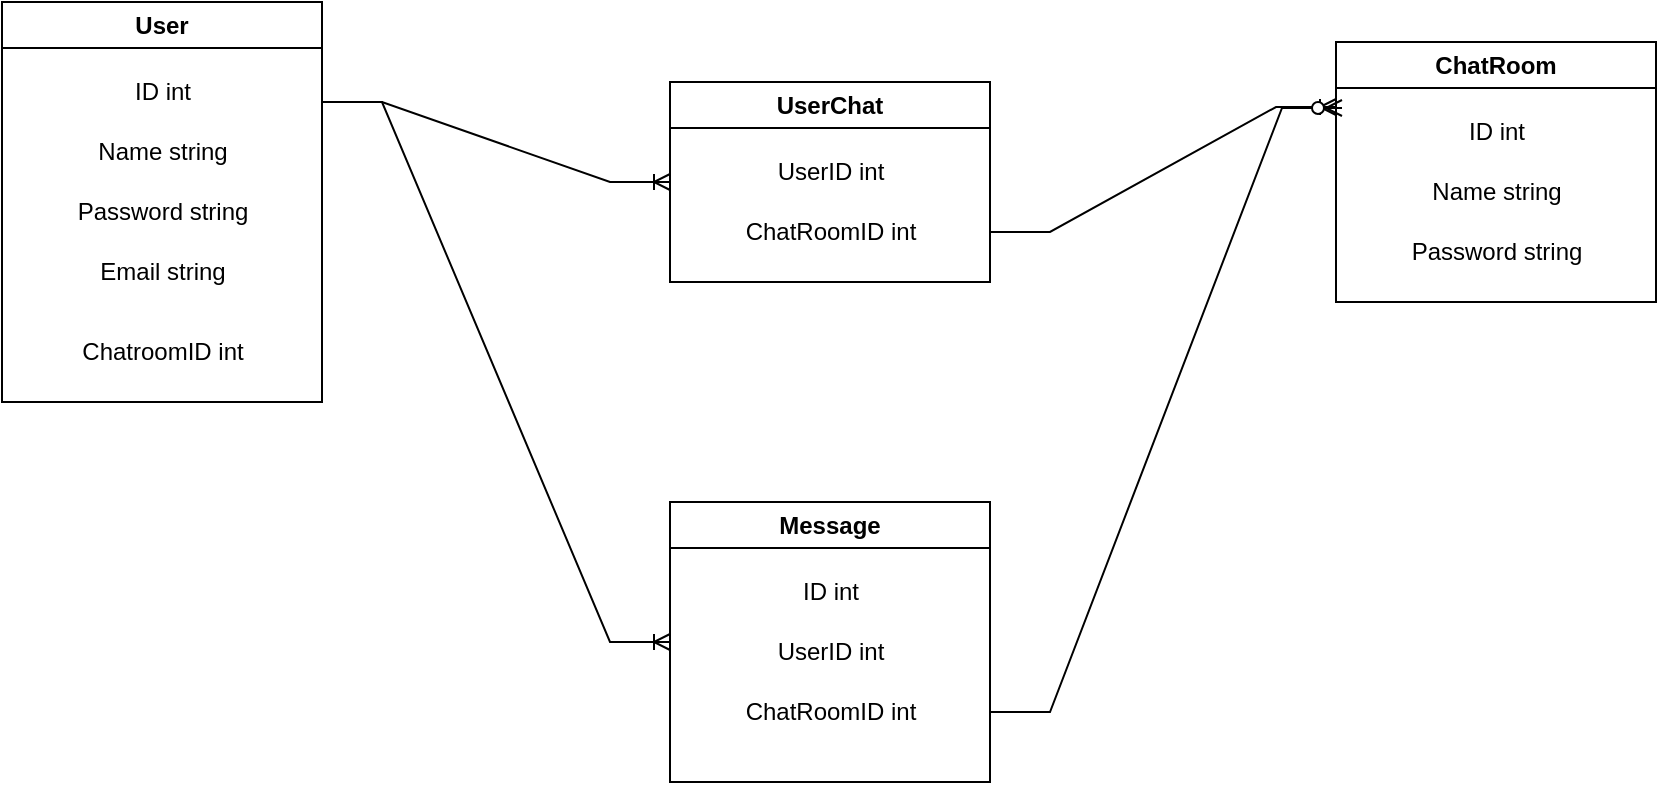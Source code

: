 <mxfile version="22.0.3" type="github">
  <diagram name="Страница — 1" id="pQFt7UBYZ4boE40u2RLS">
    <mxGraphModel dx="1192" dy="623" grid="1" gridSize="10" guides="1" tooltips="1" connect="1" arrows="1" fold="1" page="1" pageScale="1" pageWidth="827" pageHeight="1169" math="0" shadow="0">
      <root>
        <mxCell id="0" />
        <mxCell id="1" parent="0" />
        <mxCell id="mpJi-M8Czy9qEa-5jLMn-1" value="User" style="swimlane;whiteSpace=wrap;html=1;" vertex="1" parent="1">
          <mxGeometry y="80" width="160" height="200" as="geometry" />
        </mxCell>
        <mxCell id="mpJi-M8Czy9qEa-5jLMn-2" value="ID int" style="text;html=1;align=center;verticalAlign=middle;resizable=0;points=[];autosize=1;strokeColor=none;fillColor=none;" vertex="1" parent="mpJi-M8Czy9qEa-5jLMn-1">
          <mxGeometry x="50" y="30" width="60" height="30" as="geometry" />
        </mxCell>
        <mxCell id="mpJi-M8Czy9qEa-5jLMn-3" value="Name string" style="text;html=1;align=center;verticalAlign=middle;resizable=0;points=[];autosize=1;strokeColor=none;fillColor=none;" vertex="1" parent="mpJi-M8Czy9qEa-5jLMn-1">
          <mxGeometry x="35" y="60" width="90" height="30" as="geometry" />
        </mxCell>
        <mxCell id="mpJi-M8Czy9qEa-5jLMn-4" value="Password string" style="text;html=1;align=center;verticalAlign=middle;resizable=0;points=[];autosize=1;strokeColor=none;fillColor=none;" vertex="1" parent="mpJi-M8Czy9qEa-5jLMn-1">
          <mxGeometry x="20" y="90" width="120" height="30" as="geometry" />
        </mxCell>
        <mxCell id="mpJi-M8Czy9qEa-5jLMn-5" value="&lt;div&gt;Email string&lt;br&gt;&lt;/div&gt;" style="text;html=1;align=center;verticalAlign=middle;resizable=0;points=[];autosize=1;strokeColor=none;fillColor=none;" vertex="1" parent="mpJi-M8Czy9qEa-5jLMn-1">
          <mxGeometry x="35" y="120" width="90" height="30" as="geometry" />
        </mxCell>
        <mxCell id="mpJi-M8Czy9qEa-5jLMn-6" value="ChatroomID int" style="text;html=1;align=center;verticalAlign=middle;resizable=0;points=[];autosize=1;strokeColor=none;fillColor=none;" vertex="1" parent="mpJi-M8Czy9qEa-5jLMn-1">
          <mxGeometry x="25" y="160" width="110" height="30" as="geometry" />
        </mxCell>
        <mxCell id="mpJi-M8Czy9qEa-5jLMn-7" value="ChatRoom" style="swimlane;whiteSpace=wrap;html=1;" vertex="1" parent="1">
          <mxGeometry x="667" y="100" width="160" height="130" as="geometry" />
        </mxCell>
        <mxCell id="mpJi-M8Czy9qEa-5jLMn-8" value="ID int" style="text;html=1;align=center;verticalAlign=middle;resizable=0;points=[];autosize=1;strokeColor=none;fillColor=none;" vertex="1" parent="mpJi-M8Czy9qEa-5jLMn-7">
          <mxGeometry x="50" y="30" width="60" height="30" as="geometry" />
        </mxCell>
        <mxCell id="mpJi-M8Czy9qEa-5jLMn-9" value="Name string" style="text;html=1;align=center;verticalAlign=middle;resizable=0;points=[];autosize=1;strokeColor=none;fillColor=none;" vertex="1" parent="mpJi-M8Czy9qEa-5jLMn-7">
          <mxGeometry x="35" y="60" width="90" height="30" as="geometry" />
        </mxCell>
        <mxCell id="mpJi-M8Czy9qEa-5jLMn-29" value="Password string" style="text;html=1;align=center;verticalAlign=middle;resizable=0;points=[];autosize=1;strokeColor=none;fillColor=none;" vertex="1" parent="mpJi-M8Czy9qEa-5jLMn-7">
          <mxGeometry x="20" y="90" width="120" height="30" as="geometry" />
        </mxCell>
        <mxCell id="mpJi-M8Czy9qEa-5jLMn-16" value="UserChat" style="swimlane;whiteSpace=wrap;html=1;startSize=23;" vertex="1" parent="1">
          <mxGeometry x="334" y="120" width="160" height="100" as="geometry" />
        </mxCell>
        <mxCell id="mpJi-M8Czy9qEa-5jLMn-17" value="UserID int" style="text;html=1;align=center;verticalAlign=middle;resizable=0;points=[];autosize=1;strokeColor=none;fillColor=none;" vertex="1" parent="mpJi-M8Czy9qEa-5jLMn-16">
          <mxGeometry x="40" y="30" width="80" height="30" as="geometry" />
        </mxCell>
        <mxCell id="mpJi-M8Czy9qEa-5jLMn-18" value="ChatRoomID int" style="text;html=1;align=center;verticalAlign=middle;resizable=0;points=[];autosize=1;strokeColor=none;fillColor=none;" vertex="1" parent="mpJi-M8Czy9qEa-5jLMn-16">
          <mxGeometry x="25" y="60" width="110" height="30" as="geometry" />
        </mxCell>
        <mxCell id="mpJi-M8Czy9qEa-5jLMn-21" value="" style="edgeStyle=entityRelationEdgeStyle;fontSize=12;html=1;endArrow=ERoneToMany;rounded=0;exitX=1;exitY=0.25;exitDx=0;exitDy=0;entryX=0;entryY=0.5;entryDx=0;entryDy=0;" edge="1" parent="1" source="mpJi-M8Czy9qEa-5jLMn-1" target="mpJi-M8Czy9qEa-5jLMn-16">
          <mxGeometry width="100" height="100" relative="1" as="geometry">
            <mxPoint x="310" y="340" as="sourcePoint" />
            <mxPoint x="410" y="240" as="targetPoint" />
          </mxGeometry>
        </mxCell>
        <mxCell id="mpJi-M8Czy9qEa-5jLMn-22" value="" style="edgeStyle=entityRelationEdgeStyle;fontSize=12;html=1;endArrow=ERoneToMany;rounded=0;entryX=0;entryY=0.25;entryDx=0;entryDy=0;exitX=1;exitY=0.75;exitDx=0;exitDy=0;" edge="1" parent="1" source="mpJi-M8Czy9qEa-5jLMn-16" target="mpJi-M8Czy9qEa-5jLMn-7">
          <mxGeometry width="100" height="100" relative="1" as="geometry">
            <mxPoint x="620.0" y="150" as="sourcePoint" />
            <mxPoint x="560" y="360" as="targetPoint" />
            <Array as="points">
              <mxPoint x="680" y="384.167" />
              <mxPoint x="670" y="344.167" />
              <mxPoint x="630" y="384.167" />
              <mxPoint x="560" y="240" />
              <mxPoint x="650" y="394.167" />
            </Array>
          </mxGeometry>
        </mxCell>
        <mxCell id="mpJi-M8Czy9qEa-5jLMn-23" value="Message" style="swimlane;whiteSpace=wrap;html=1;" vertex="1" parent="1">
          <mxGeometry x="334" y="330" width="160" height="140" as="geometry" />
        </mxCell>
        <mxCell id="mpJi-M8Czy9qEa-5jLMn-24" value="ID int" style="text;html=1;align=center;verticalAlign=middle;resizable=0;points=[];autosize=1;strokeColor=none;fillColor=none;" vertex="1" parent="mpJi-M8Czy9qEa-5jLMn-23">
          <mxGeometry x="50" y="30" width="60" height="30" as="geometry" />
        </mxCell>
        <mxCell id="mpJi-M8Czy9qEa-5jLMn-25" value="UserID int" style="text;html=1;align=center;verticalAlign=middle;resizable=0;points=[];autosize=1;strokeColor=none;fillColor=none;" vertex="1" parent="mpJi-M8Czy9qEa-5jLMn-23">
          <mxGeometry x="40" y="60" width="80" height="30" as="geometry" />
        </mxCell>
        <mxCell id="mpJi-M8Czy9qEa-5jLMn-26" value="ChatRoomID int" style="text;html=1;align=center;verticalAlign=middle;resizable=0;points=[];autosize=1;strokeColor=none;fillColor=none;" vertex="1" parent="mpJi-M8Czy9qEa-5jLMn-23">
          <mxGeometry x="25" y="90" width="110" height="30" as="geometry" />
        </mxCell>
        <mxCell id="mpJi-M8Czy9qEa-5jLMn-30" value="" style="edgeStyle=entityRelationEdgeStyle;fontSize=12;html=1;endArrow=ERoneToMany;rounded=0;exitX=1;exitY=0.25;exitDx=0;exitDy=0;entryX=0;entryY=0.5;entryDx=0;entryDy=0;" edge="1" parent="1" source="mpJi-M8Czy9qEa-5jLMn-1" target="mpJi-M8Czy9qEa-5jLMn-23">
          <mxGeometry width="100" height="100" relative="1" as="geometry">
            <mxPoint x="230" y="350" as="sourcePoint" />
            <mxPoint x="410" y="240" as="targetPoint" />
          </mxGeometry>
        </mxCell>
        <mxCell id="mpJi-M8Czy9qEa-5jLMn-31" value="" style="edgeStyle=entityRelationEdgeStyle;fontSize=12;html=1;endArrow=ERzeroToMany;endFill=1;rounded=0;exitX=1;exitY=0.75;exitDx=0;exitDy=0;" edge="1" parent="1" source="mpJi-M8Czy9qEa-5jLMn-23">
          <mxGeometry width="100" height="100" relative="1" as="geometry">
            <mxPoint x="310" y="340" as="sourcePoint" />
            <mxPoint x="670" y="133" as="targetPoint" />
          </mxGeometry>
        </mxCell>
      </root>
    </mxGraphModel>
  </diagram>
</mxfile>
